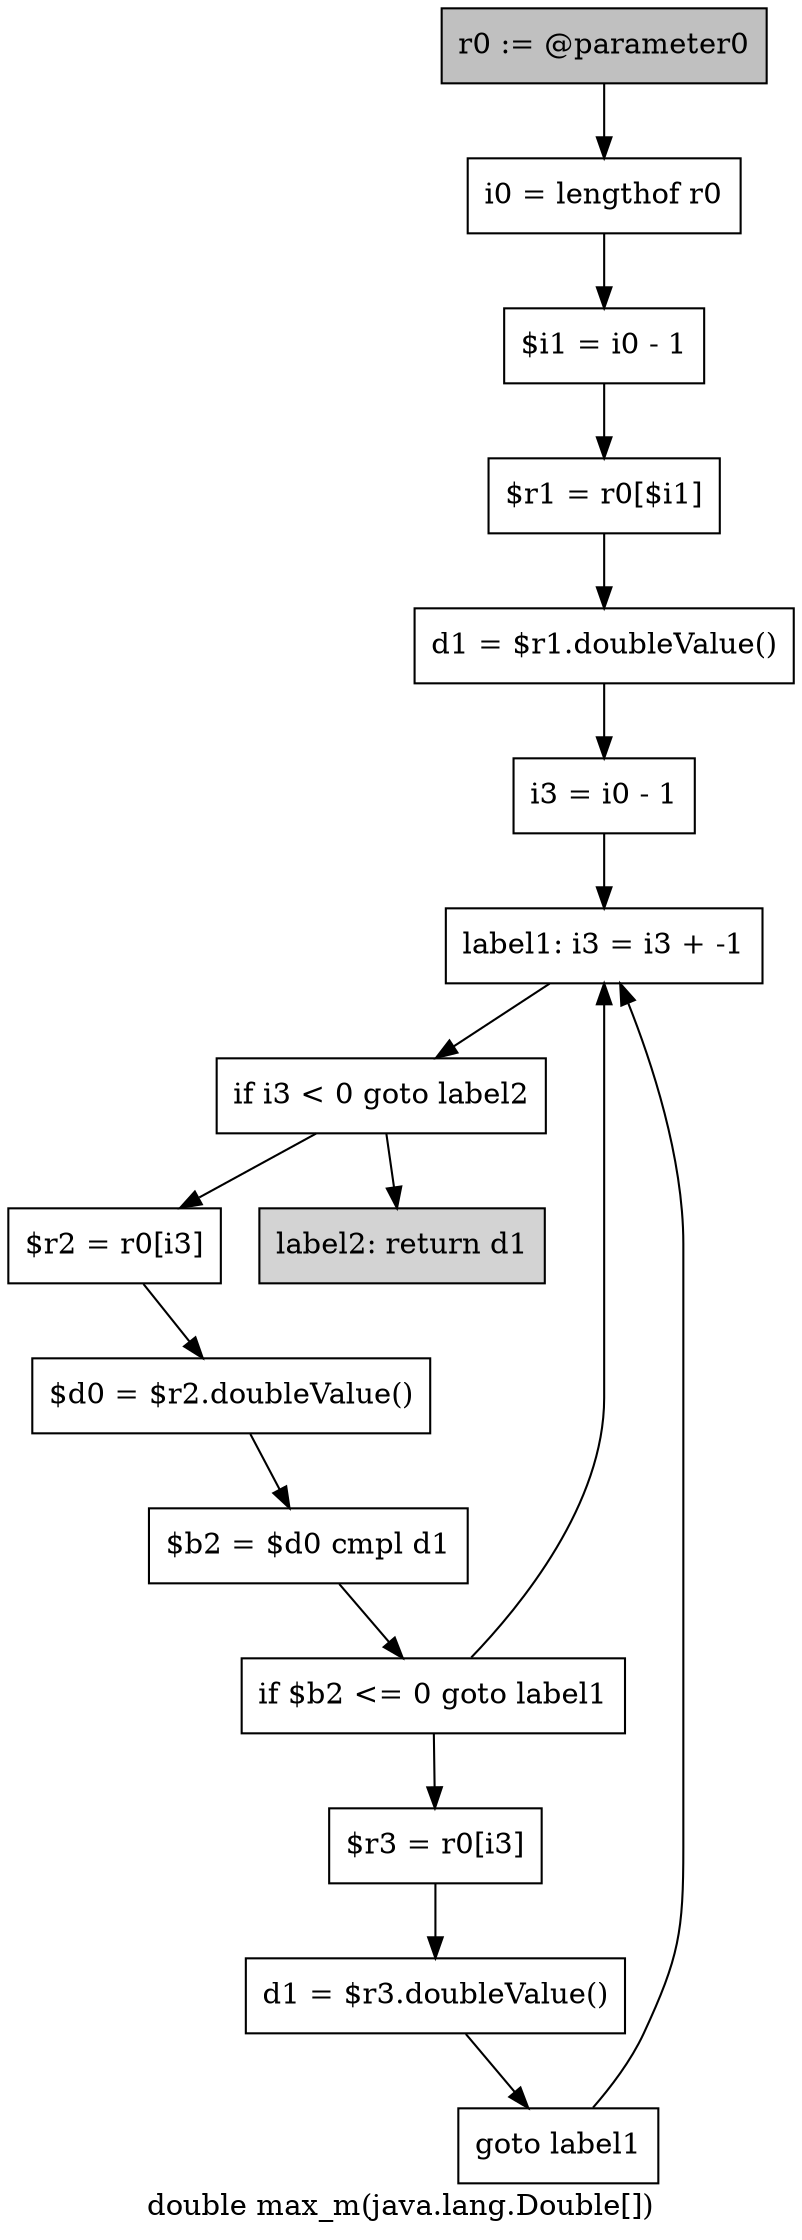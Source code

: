 digraph "double max_m(java.lang.Double[])" {
    label="double max_m(java.lang.Double[])";
    node [shape=box];
    "0" [style=filled,fillcolor=gray,label="r0 := @parameter0",];
    "1" [label="i0 = lengthof r0",];
    "0"->"1";
    "2" [label="$i1 = i0 - 1",];
    "1"->"2";
    "3" [label="$r1 = r0[$i1]",];
    "2"->"3";
    "4" [label="d1 = $r1.doubleValue()",];
    "3"->"4";
    "5" [label="i3 = i0 - 1",];
    "4"->"5";
    "6" [label="label1: i3 = i3 + -1",];
    "5"->"6";
    "7" [label="if i3 < 0 goto label2",];
    "6"->"7";
    "8" [label="$r2 = r0[i3]",];
    "7"->"8";
    "15" [style=filled,fillcolor=lightgray,label="label2: return d1",];
    "7"->"15";
    "9" [label="$d0 = $r2.doubleValue()",];
    "8"->"9";
    "10" [label="$b2 = $d0 cmpl d1",];
    "9"->"10";
    "11" [label="if $b2 <= 0 goto label1",];
    "10"->"11";
    "11"->"6";
    "12" [label="$r3 = r0[i3]",];
    "11"->"12";
    "13" [label="d1 = $r3.doubleValue()",];
    "12"->"13";
    "14" [label="goto label1",];
    "13"->"14";
    "14"->"6";
}
